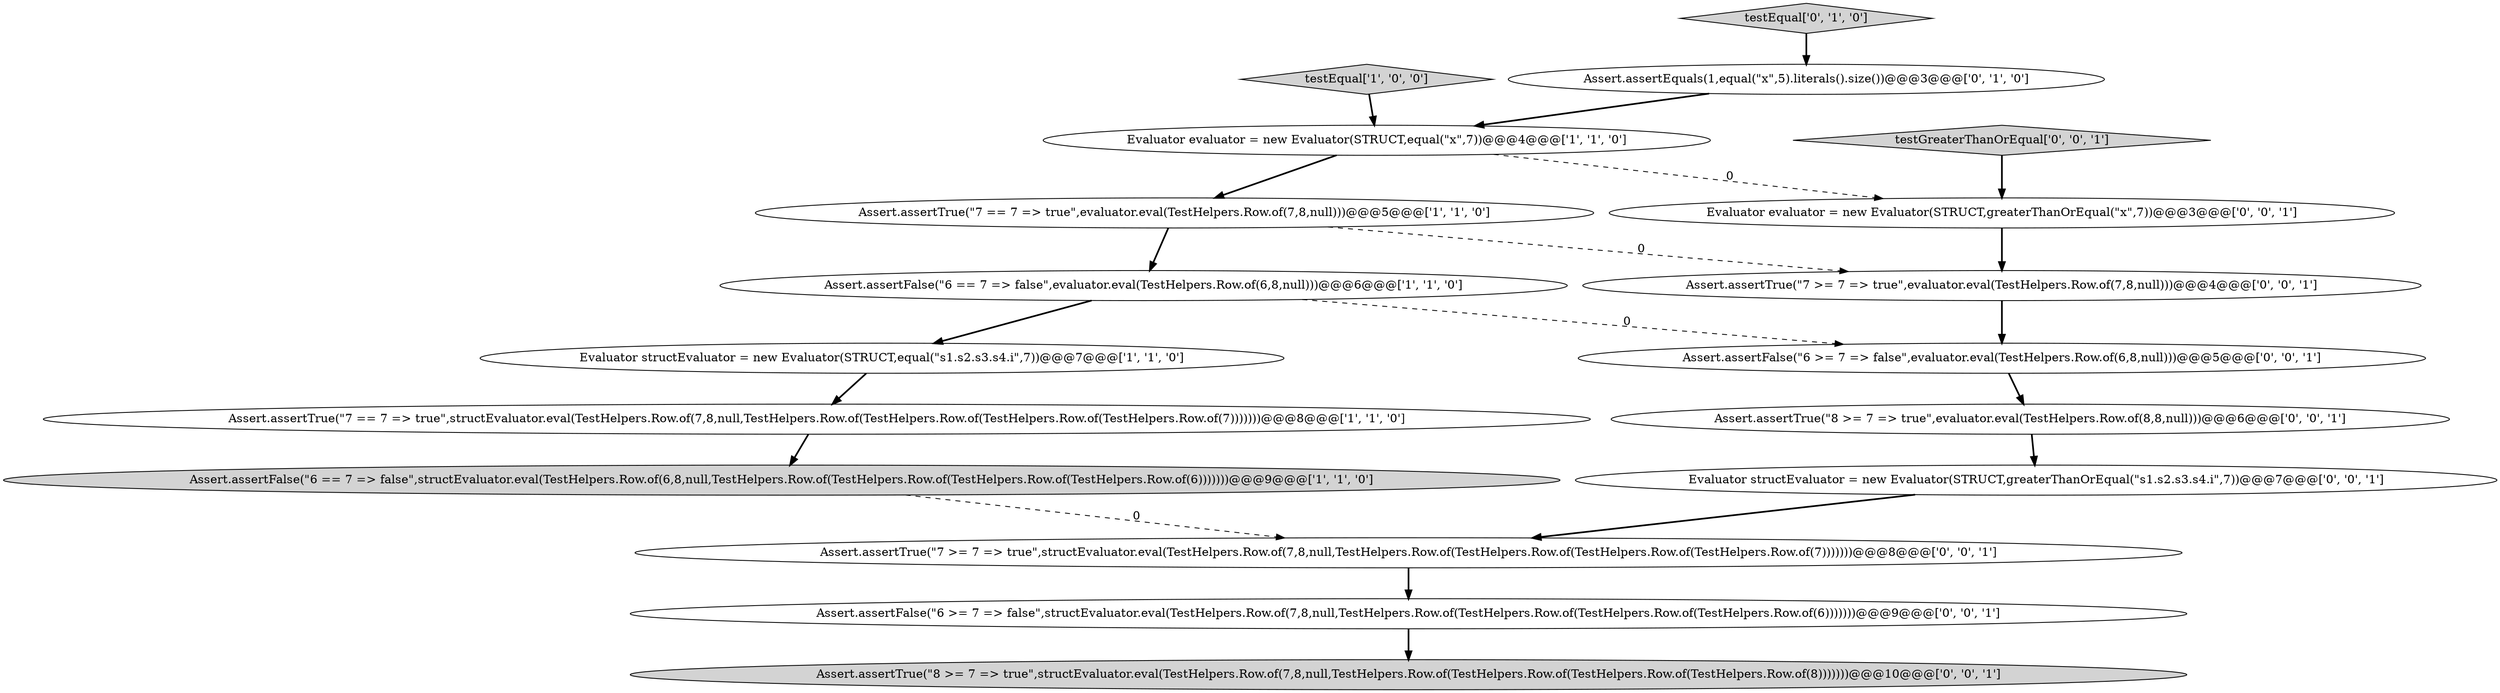 digraph {
6 [style = filled, label = "testEqual['1', '0', '0']", fillcolor = lightgray, shape = diamond image = "AAA0AAABBB1BBB"];
17 [style = filled, label = "testGreaterThanOrEqual['0', '0', '1']", fillcolor = lightgray, shape = diamond image = "AAA0AAABBB3BBB"];
2 [style = filled, label = "Evaluator evaluator = new Evaluator(STRUCT,equal(\"x\",7))@@@4@@@['1', '1', '0']", fillcolor = white, shape = ellipse image = "AAA0AAABBB1BBB"];
9 [style = filled, label = "Assert.assertTrue(\"8 >= 7 => true\",structEvaluator.eval(TestHelpers.Row.of(7,8,null,TestHelpers.Row.of(TestHelpers.Row.of(TestHelpers.Row.of(TestHelpers.Row.of(8)))))))@@@10@@@['0', '0', '1']", fillcolor = lightgray, shape = ellipse image = "AAA0AAABBB3BBB"];
13 [style = filled, label = "Assert.assertFalse(\"6 >= 7 => false\",structEvaluator.eval(TestHelpers.Row.of(7,8,null,TestHelpers.Row.of(TestHelpers.Row.of(TestHelpers.Row.of(TestHelpers.Row.of(6)))))))@@@9@@@['0', '0', '1']", fillcolor = white, shape = ellipse image = "AAA0AAABBB3BBB"];
15 [style = filled, label = "Evaluator structEvaluator = new Evaluator(STRUCT,greaterThanOrEqual(\"s1.s2.s3.s4.i\",7))@@@7@@@['0', '0', '1']", fillcolor = white, shape = ellipse image = "AAA0AAABBB3BBB"];
4 [style = filled, label = "Assert.assertFalse(\"6 == 7 => false\",evaluator.eval(TestHelpers.Row.of(6,8,null)))@@@6@@@['1', '1', '0']", fillcolor = white, shape = ellipse image = "AAA0AAABBB1BBB"];
0 [style = filled, label = "Assert.assertTrue(\"7 == 7 => true\",structEvaluator.eval(TestHelpers.Row.of(7,8,null,TestHelpers.Row.of(TestHelpers.Row.of(TestHelpers.Row.of(TestHelpers.Row.of(7)))))))@@@8@@@['1', '1', '0']", fillcolor = white, shape = ellipse image = "AAA0AAABBB1BBB"];
10 [style = filled, label = "Assert.assertTrue(\"8 >= 7 => true\",evaluator.eval(TestHelpers.Row.of(8,8,null)))@@@6@@@['0', '0', '1']", fillcolor = white, shape = ellipse image = "AAA0AAABBB3BBB"];
11 [style = filled, label = "Assert.assertFalse(\"6 >= 7 => false\",evaluator.eval(TestHelpers.Row.of(6,8,null)))@@@5@@@['0', '0', '1']", fillcolor = white, shape = ellipse image = "AAA0AAABBB3BBB"];
12 [style = filled, label = "Evaluator evaluator = new Evaluator(STRUCT,greaterThanOrEqual(\"x\",7))@@@3@@@['0', '0', '1']", fillcolor = white, shape = ellipse image = "AAA0AAABBB3BBB"];
7 [style = filled, label = "Assert.assertEquals(1,equal(\"x\",5).literals().size())@@@3@@@['0', '1', '0']", fillcolor = white, shape = ellipse image = "AAA1AAABBB2BBB"];
14 [style = filled, label = "Assert.assertTrue(\"7 >= 7 => true\",evaluator.eval(TestHelpers.Row.of(7,8,null)))@@@4@@@['0', '0', '1']", fillcolor = white, shape = ellipse image = "AAA0AAABBB3BBB"];
1 [style = filled, label = "Evaluator structEvaluator = new Evaluator(STRUCT,equal(\"s1.s2.s3.s4.i\",7))@@@7@@@['1', '1', '0']", fillcolor = white, shape = ellipse image = "AAA0AAABBB1BBB"];
16 [style = filled, label = "Assert.assertTrue(\"7 >= 7 => true\",structEvaluator.eval(TestHelpers.Row.of(7,8,null,TestHelpers.Row.of(TestHelpers.Row.of(TestHelpers.Row.of(TestHelpers.Row.of(7)))))))@@@8@@@['0', '0', '1']", fillcolor = white, shape = ellipse image = "AAA0AAABBB3BBB"];
8 [style = filled, label = "testEqual['0', '1', '0']", fillcolor = lightgray, shape = diamond image = "AAA0AAABBB2BBB"];
5 [style = filled, label = "Assert.assertFalse(\"6 == 7 => false\",structEvaluator.eval(TestHelpers.Row.of(6,8,null,TestHelpers.Row.of(TestHelpers.Row.of(TestHelpers.Row.of(TestHelpers.Row.of(6)))))))@@@9@@@['1', '1', '0']", fillcolor = lightgray, shape = ellipse image = "AAA0AAABBB1BBB"];
3 [style = filled, label = "Assert.assertTrue(\"7 == 7 => true\",evaluator.eval(TestHelpers.Row.of(7,8,null)))@@@5@@@['1', '1', '0']", fillcolor = white, shape = ellipse image = "AAA0AAABBB1BBB"];
8->7 [style = bold, label=""];
10->15 [style = bold, label=""];
11->10 [style = bold, label=""];
13->9 [style = bold, label=""];
4->11 [style = dashed, label="0"];
0->5 [style = bold, label=""];
17->12 [style = bold, label=""];
3->14 [style = dashed, label="0"];
5->16 [style = dashed, label="0"];
14->11 [style = bold, label=""];
6->2 [style = bold, label=""];
16->13 [style = bold, label=""];
3->4 [style = bold, label=""];
2->3 [style = bold, label=""];
15->16 [style = bold, label=""];
4->1 [style = bold, label=""];
2->12 [style = dashed, label="0"];
12->14 [style = bold, label=""];
1->0 [style = bold, label=""];
7->2 [style = bold, label=""];
}
